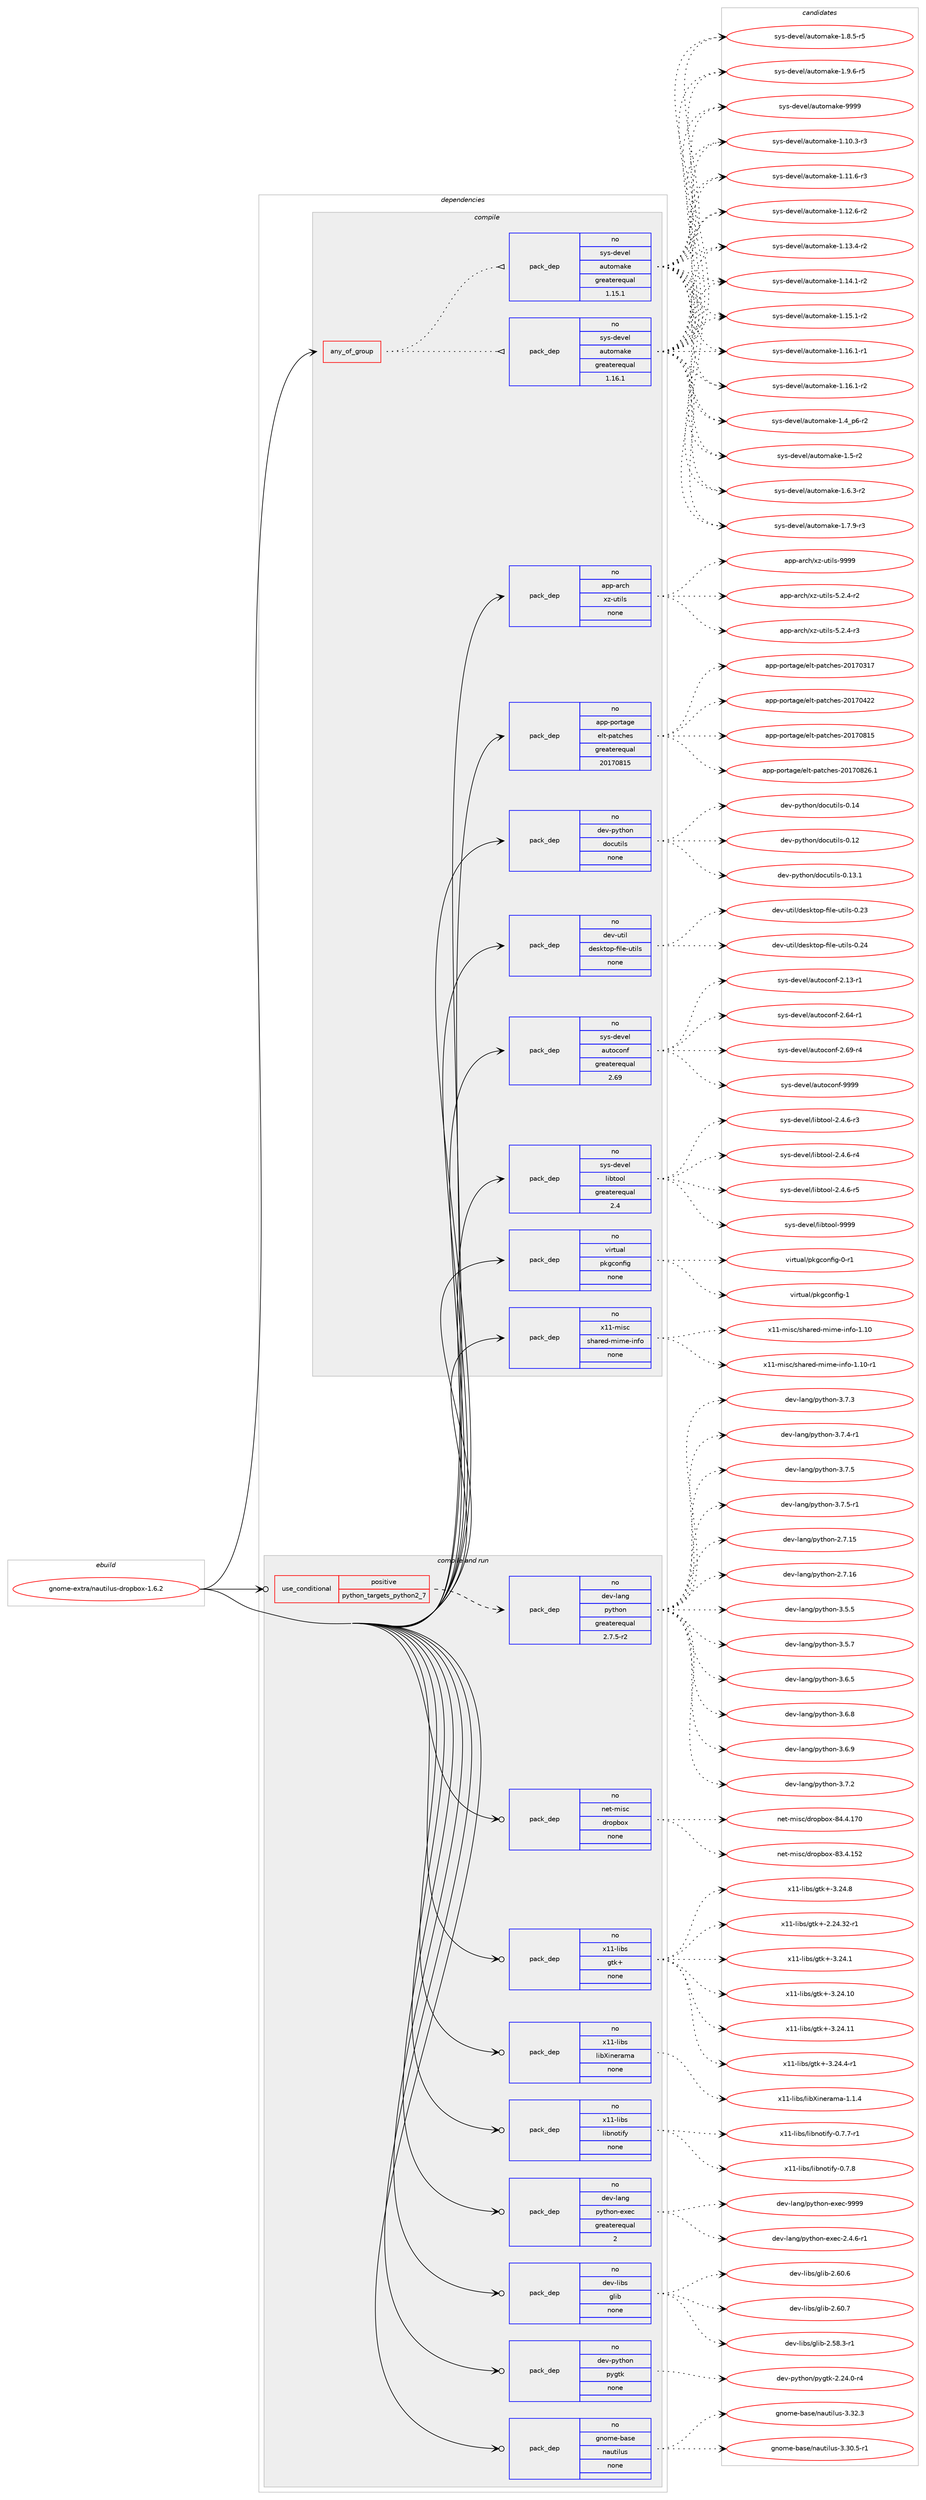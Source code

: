 digraph prolog {

# *************
# Graph options
# *************

newrank=true;
concentrate=true;
compound=true;
graph [rankdir=LR,fontname=Helvetica,fontsize=10,ranksep=1.5];#, ranksep=2.5, nodesep=0.2];
edge  [arrowhead=vee];
node  [fontname=Helvetica,fontsize=10];

# **********
# The ebuild
# **********

subgraph cluster_leftcol {
color=gray;
rank=same;
label=<<i>ebuild</i>>;
id [label="gnome-extra/nautilus-dropbox-1.6.2", color=red, width=4, href="../gnome-extra/nautilus-dropbox-1.6.2.svg"];
}

# ****************
# The dependencies
# ****************

subgraph cluster_midcol {
color=gray;
label=<<i>dependencies</i>>;
subgraph cluster_compile {
fillcolor="#eeeeee";
style=filled;
label=<<i>compile</i>>;
subgraph any12229 {
dependency749383 [label=<<TABLE BORDER="0" CELLBORDER="1" CELLSPACING="0" CELLPADDING="4"><TR><TD CELLPADDING="10">any_of_group</TD></TR></TABLE>>, shape=none, color=red];subgraph pack550704 {
dependency749384 [label=<<TABLE BORDER="0" CELLBORDER="1" CELLSPACING="0" CELLPADDING="4" WIDTH="220"><TR><TD ROWSPAN="6" CELLPADDING="30">pack_dep</TD></TR><TR><TD WIDTH="110">no</TD></TR><TR><TD>sys-devel</TD></TR><TR><TD>automake</TD></TR><TR><TD>greaterequal</TD></TR><TR><TD>1.16.1</TD></TR></TABLE>>, shape=none, color=blue];
}
dependency749383:e -> dependency749384:w [weight=20,style="dotted",arrowhead="oinv"];
subgraph pack550705 {
dependency749385 [label=<<TABLE BORDER="0" CELLBORDER="1" CELLSPACING="0" CELLPADDING="4" WIDTH="220"><TR><TD ROWSPAN="6" CELLPADDING="30">pack_dep</TD></TR><TR><TD WIDTH="110">no</TD></TR><TR><TD>sys-devel</TD></TR><TR><TD>automake</TD></TR><TR><TD>greaterequal</TD></TR><TR><TD>1.15.1</TD></TR></TABLE>>, shape=none, color=blue];
}
dependency749383:e -> dependency749385:w [weight=20,style="dotted",arrowhead="oinv"];
}
id:e -> dependency749383:w [weight=20,style="solid",arrowhead="vee"];
subgraph pack550706 {
dependency749386 [label=<<TABLE BORDER="0" CELLBORDER="1" CELLSPACING="0" CELLPADDING="4" WIDTH="220"><TR><TD ROWSPAN="6" CELLPADDING="30">pack_dep</TD></TR><TR><TD WIDTH="110">no</TD></TR><TR><TD>app-arch</TD></TR><TR><TD>xz-utils</TD></TR><TR><TD>none</TD></TR><TR><TD></TD></TR></TABLE>>, shape=none, color=blue];
}
id:e -> dependency749386:w [weight=20,style="solid",arrowhead="vee"];
subgraph pack550707 {
dependency749387 [label=<<TABLE BORDER="0" CELLBORDER="1" CELLSPACING="0" CELLPADDING="4" WIDTH="220"><TR><TD ROWSPAN="6" CELLPADDING="30">pack_dep</TD></TR><TR><TD WIDTH="110">no</TD></TR><TR><TD>app-portage</TD></TR><TR><TD>elt-patches</TD></TR><TR><TD>greaterequal</TD></TR><TR><TD>20170815</TD></TR></TABLE>>, shape=none, color=blue];
}
id:e -> dependency749387:w [weight=20,style="solid",arrowhead="vee"];
subgraph pack550708 {
dependency749388 [label=<<TABLE BORDER="0" CELLBORDER="1" CELLSPACING="0" CELLPADDING="4" WIDTH="220"><TR><TD ROWSPAN="6" CELLPADDING="30">pack_dep</TD></TR><TR><TD WIDTH="110">no</TD></TR><TR><TD>dev-python</TD></TR><TR><TD>docutils</TD></TR><TR><TD>none</TD></TR><TR><TD></TD></TR></TABLE>>, shape=none, color=blue];
}
id:e -> dependency749388:w [weight=20,style="solid",arrowhead="vee"];
subgraph pack550709 {
dependency749389 [label=<<TABLE BORDER="0" CELLBORDER="1" CELLSPACING="0" CELLPADDING="4" WIDTH="220"><TR><TD ROWSPAN="6" CELLPADDING="30">pack_dep</TD></TR><TR><TD WIDTH="110">no</TD></TR><TR><TD>dev-util</TD></TR><TR><TD>desktop-file-utils</TD></TR><TR><TD>none</TD></TR><TR><TD></TD></TR></TABLE>>, shape=none, color=blue];
}
id:e -> dependency749389:w [weight=20,style="solid",arrowhead="vee"];
subgraph pack550710 {
dependency749390 [label=<<TABLE BORDER="0" CELLBORDER="1" CELLSPACING="0" CELLPADDING="4" WIDTH="220"><TR><TD ROWSPAN="6" CELLPADDING="30">pack_dep</TD></TR><TR><TD WIDTH="110">no</TD></TR><TR><TD>sys-devel</TD></TR><TR><TD>autoconf</TD></TR><TR><TD>greaterequal</TD></TR><TR><TD>2.69</TD></TR></TABLE>>, shape=none, color=blue];
}
id:e -> dependency749390:w [weight=20,style="solid",arrowhead="vee"];
subgraph pack550711 {
dependency749391 [label=<<TABLE BORDER="0" CELLBORDER="1" CELLSPACING="0" CELLPADDING="4" WIDTH="220"><TR><TD ROWSPAN="6" CELLPADDING="30">pack_dep</TD></TR><TR><TD WIDTH="110">no</TD></TR><TR><TD>sys-devel</TD></TR><TR><TD>libtool</TD></TR><TR><TD>greaterequal</TD></TR><TR><TD>2.4</TD></TR></TABLE>>, shape=none, color=blue];
}
id:e -> dependency749391:w [weight=20,style="solid",arrowhead="vee"];
subgraph pack550712 {
dependency749392 [label=<<TABLE BORDER="0" CELLBORDER="1" CELLSPACING="0" CELLPADDING="4" WIDTH="220"><TR><TD ROWSPAN="6" CELLPADDING="30">pack_dep</TD></TR><TR><TD WIDTH="110">no</TD></TR><TR><TD>virtual</TD></TR><TR><TD>pkgconfig</TD></TR><TR><TD>none</TD></TR><TR><TD></TD></TR></TABLE>>, shape=none, color=blue];
}
id:e -> dependency749392:w [weight=20,style="solid",arrowhead="vee"];
subgraph pack550713 {
dependency749393 [label=<<TABLE BORDER="0" CELLBORDER="1" CELLSPACING="0" CELLPADDING="4" WIDTH="220"><TR><TD ROWSPAN="6" CELLPADDING="30">pack_dep</TD></TR><TR><TD WIDTH="110">no</TD></TR><TR><TD>x11-misc</TD></TR><TR><TD>shared-mime-info</TD></TR><TR><TD>none</TD></TR><TR><TD></TD></TR></TABLE>>, shape=none, color=blue];
}
id:e -> dependency749393:w [weight=20,style="solid",arrowhead="vee"];
}
subgraph cluster_compileandrun {
fillcolor="#eeeeee";
style=filled;
label=<<i>compile and run</i>>;
subgraph cond186050 {
dependency749394 [label=<<TABLE BORDER="0" CELLBORDER="1" CELLSPACING="0" CELLPADDING="4"><TR><TD ROWSPAN="3" CELLPADDING="10">use_conditional</TD></TR><TR><TD>positive</TD></TR><TR><TD>python_targets_python2_7</TD></TR></TABLE>>, shape=none, color=red];
subgraph pack550714 {
dependency749395 [label=<<TABLE BORDER="0" CELLBORDER="1" CELLSPACING="0" CELLPADDING="4" WIDTH="220"><TR><TD ROWSPAN="6" CELLPADDING="30">pack_dep</TD></TR><TR><TD WIDTH="110">no</TD></TR><TR><TD>dev-lang</TD></TR><TR><TD>python</TD></TR><TR><TD>greaterequal</TD></TR><TR><TD>2.7.5-r2</TD></TR></TABLE>>, shape=none, color=blue];
}
dependency749394:e -> dependency749395:w [weight=20,style="dashed",arrowhead="vee"];
}
id:e -> dependency749394:w [weight=20,style="solid",arrowhead="odotvee"];
subgraph pack550715 {
dependency749396 [label=<<TABLE BORDER="0" CELLBORDER="1" CELLSPACING="0" CELLPADDING="4" WIDTH="220"><TR><TD ROWSPAN="6" CELLPADDING="30">pack_dep</TD></TR><TR><TD WIDTH="110">no</TD></TR><TR><TD>dev-lang</TD></TR><TR><TD>python-exec</TD></TR><TR><TD>greaterequal</TD></TR><TR><TD>2</TD></TR></TABLE>>, shape=none, color=blue];
}
id:e -> dependency749396:w [weight=20,style="solid",arrowhead="odotvee"];
subgraph pack550716 {
dependency749397 [label=<<TABLE BORDER="0" CELLBORDER="1" CELLSPACING="0" CELLPADDING="4" WIDTH="220"><TR><TD ROWSPAN="6" CELLPADDING="30">pack_dep</TD></TR><TR><TD WIDTH="110">no</TD></TR><TR><TD>dev-libs</TD></TR><TR><TD>glib</TD></TR><TR><TD>none</TD></TR><TR><TD></TD></TR></TABLE>>, shape=none, color=blue];
}
id:e -> dependency749397:w [weight=20,style="solid",arrowhead="odotvee"];
subgraph pack550717 {
dependency749398 [label=<<TABLE BORDER="0" CELLBORDER="1" CELLSPACING="0" CELLPADDING="4" WIDTH="220"><TR><TD ROWSPAN="6" CELLPADDING="30">pack_dep</TD></TR><TR><TD WIDTH="110">no</TD></TR><TR><TD>dev-python</TD></TR><TR><TD>pygtk</TD></TR><TR><TD>none</TD></TR><TR><TD></TD></TR></TABLE>>, shape=none, color=blue];
}
id:e -> dependency749398:w [weight=20,style="solid",arrowhead="odotvee"];
subgraph pack550718 {
dependency749399 [label=<<TABLE BORDER="0" CELLBORDER="1" CELLSPACING="0" CELLPADDING="4" WIDTH="220"><TR><TD ROWSPAN="6" CELLPADDING="30">pack_dep</TD></TR><TR><TD WIDTH="110">no</TD></TR><TR><TD>gnome-base</TD></TR><TR><TD>nautilus</TD></TR><TR><TD>none</TD></TR><TR><TD></TD></TR></TABLE>>, shape=none, color=blue];
}
id:e -> dependency749399:w [weight=20,style="solid",arrowhead="odotvee"];
subgraph pack550719 {
dependency749400 [label=<<TABLE BORDER="0" CELLBORDER="1" CELLSPACING="0" CELLPADDING="4" WIDTH="220"><TR><TD ROWSPAN="6" CELLPADDING="30">pack_dep</TD></TR><TR><TD WIDTH="110">no</TD></TR><TR><TD>net-misc</TD></TR><TR><TD>dropbox</TD></TR><TR><TD>none</TD></TR><TR><TD></TD></TR></TABLE>>, shape=none, color=blue];
}
id:e -> dependency749400:w [weight=20,style="solid",arrowhead="odotvee"];
subgraph pack550720 {
dependency749401 [label=<<TABLE BORDER="0" CELLBORDER="1" CELLSPACING="0" CELLPADDING="4" WIDTH="220"><TR><TD ROWSPAN="6" CELLPADDING="30">pack_dep</TD></TR><TR><TD WIDTH="110">no</TD></TR><TR><TD>x11-libs</TD></TR><TR><TD>gtk+</TD></TR><TR><TD>none</TD></TR><TR><TD></TD></TR></TABLE>>, shape=none, color=blue];
}
id:e -> dependency749401:w [weight=20,style="solid",arrowhead="odotvee"];
subgraph pack550721 {
dependency749402 [label=<<TABLE BORDER="0" CELLBORDER="1" CELLSPACING="0" CELLPADDING="4" WIDTH="220"><TR><TD ROWSPAN="6" CELLPADDING="30">pack_dep</TD></TR><TR><TD WIDTH="110">no</TD></TR><TR><TD>x11-libs</TD></TR><TR><TD>libXinerama</TD></TR><TR><TD>none</TD></TR><TR><TD></TD></TR></TABLE>>, shape=none, color=blue];
}
id:e -> dependency749402:w [weight=20,style="solid",arrowhead="odotvee"];
subgraph pack550722 {
dependency749403 [label=<<TABLE BORDER="0" CELLBORDER="1" CELLSPACING="0" CELLPADDING="4" WIDTH="220"><TR><TD ROWSPAN="6" CELLPADDING="30">pack_dep</TD></TR><TR><TD WIDTH="110">no</TD></TR><TR><TD>x11-libs</TD></TR><TR><TD>libnotify</TD></TR><TR><TD>none</TD></TR><TR><TD></TD></TR></TABLE>>, shape=none, color=blue];
}
id:e -> dependency749403:w [weight=20,style="solid",arrowhead="odotvee"];
}
subgraph cluster_run {
fillcolor="#eeeeee";
style=filled;
label=<<i>run</i>>;
}
}

# **************
# The candidates
# **************

subgraph cluster_choices {
rank=same;
color=gray;
label=<<i>candidates</i>>;

subgraph choice550704 {
color=black;
nodesep=1;
choice11512111545100101118101108479711711611110997107101454946494846514511451 [label="sys-devel/automake-1.10.3-r3", color=red, width=4,href="../sys-devel/automake-1.10.3-r3.svg"];
choice11512111545100101118101108479711711611110997107101454946494946544511451 [label="sys-devel/automake-1.11.6-r3", color=red, width=4,href="../sys-devel/automake-1.11.6-r3.svg"];
choice11512111545100101118101108479711711611110997107101454946495046544511450 [label="sys-devel/automake-1.12.6-r2", color=red, width=4,href="../sys-devel/automake-1.12.6-r2.svg"];
choice11512111545100101118101108479711711611110997107101454946495146524511450 [label="sys-devel/automake-1.13.4-r2", color=red, width=4,href="../sys-devel/automake-1.13.4-r2.svg"];
choice11512111545100101118101108479711711611110997107101454946495246494511450 [label="sys-devel/automake-1.14.1-r2", color=red, width=4,href="../sys-devel/automake-1.14.1-r2.svg"];
choice11512111545100101118101108479711711611110997107101454946495346494511450 [label="sys-devel/automake-1.15.1-r2", color=red, width=4,href="../sys-devel/automake-1.15.1-r2.svg"];
choice11512111545100101118101108479711711611110997107101454946495446494511449 [label="sys-devel/automake-1.16.1-r1", color=red, width=4,href="../sys-devel/automake-1.16.1-r1.svg"];
choice11512111545100101118101108479711711611110997107101454946495446494511450 [label="sys-devel/automake-1.16.1-r2", color=red, width=4,href="../sys-devel/automake-1.16.1-r2.svg"];
choice115121115451001011181011084797117116111109971071014549465295112544511450 [label="sys-devel/automake-1.4_p6-r2", color=red, width=4,href="../sys-devel/automake-1.4_p6-r2.svg"];
choice11512111545100101118101108479711711611110997107101454946534511450 [label="sys-devel/automake-1.5-r2", color=red, width=4,href="../sys-devel/automake-1.5-r2.svg"];
choice115121115451001011181011084797117116111109971071014549465446514511450 [label="sys-devel/automake-1.6.3-r2", color=red, width=4,href="../sys-devel/automake-1.6.3-r2.svg"];
choice115121115451001011181011084797117116111109971071014549465546574511451 [label="sys-devel/automake-1.7.9-r3", color=red, width=4,href="../sys-devel/automake-1.7.9-r3.svg"];
choice115121115451001011181011084797117116111109971071014549465646534511453 [label="sys-devel/automake-1.8.5-r5", color=red, width=4,href="../sys-devel/automake-1.8.5-r5.svg"];
choice115121115451001011181011084797117116111109971071014549465746544511453 [label="sys-devel/automake-1.9.6-r5", color=red, width=4,href="../sys-devel/automake-1.9.6-r5.svg"];
choice115121115451001011181011084797117116111109971071014557575757 [label="sys-devel/automake-9999", color=red, width=4,href="../sys-devel/automake-9999.svg"];
dependency749384:e -> choice11512111545100101118101108479711711611110997107101454946494846514511451:w [style=dotted,weight="100"];
dependency749384:e -> choice11512111545100101118101108479711711611110997107101454946494946544511451:w [style=dotted,weight="100"];
dependency749384:e -> choice11512111545100101118101108479711711611110997107101454946495046544511450:w [style=dotted,weight="100"];
dependency749384:e -> choice11512111545100101118101108479711711611110997107101454946495146524511450:w [style=dotted,weight="100"];
dependency749384:e -> choice11512111545100101118101108479711711611110997107101454946495246494511450:w [style=dotted,weight="100"];
dependency749384:e -> choice11512111545100101118101108479711711611110997107101454946495346494511450:w [style=dotted,weight="100"];
dependency749384:e -> choice11512111545100101118101108479711711611110997107101454946495446494511449:w [style=dotted,weight="100"];
dependency749384:e -> choice11512111545100101118101108479711711611110997107101454946495446494511450:w [style=dotted,weight="100"];
dependency749384:e -> choice115121115451001011181011084797117116111109971071014549465295112544511450:w [style=dotted,weight="100"];
dependency749384:e -> choice11512111545100101118101108479711711611110997107101454946534511450:w [style=dotted,weight="100"];
dependency749384:e -> choice115121115451001011181011084797117116111109971071014549465446514511450:w [style=dotted,weight="100"];
dependency749384:e -> choice115121115451001011181011084797117116111109971071014549465546574511451:w [style=dotted,weight="100"];
dependency749384:e -> choice115121115451001011181011084797117116111109971071014549465646534511453:w [style=dotted,weight="100"];
dependency749384:e -> choice115121115451001011181011084797117116111109971071014549465746544511453:w [style=dotted,weight="100"];
dependency749384:e -> choice115121115451001011181011084797117116111109971071014557575757:w [style=dotted,weight="100"];
}
subgraph choice550705 {
color=black;
nodesep=1;
choice11512111545100101118101108479711711611110997107101454946494846514511451 [label="sys-devel/automake-1.10.3-r3", color=red, width=4,href="../sys-devel/automake-1.10.3-r3.svg"];
choice11512111545100101118101108479711711611110997107101454946494946544511451 [label="sys-devel/automake-1.11.6-r3", color=red, width=4,href="../sys-devel/automake-1.11.6-r3.svg"];
choice11512111545100101118101108479711711611110997107101454946495046544511450 [label="sys-devel/automake-1.12.6-r2", color=red, width=4,href="../sys-devel/automake-1.12.6-r2.svg"];
choice11512111545100101118101108479711711611110997107101454946495146524511450 [label="sys-devel/automake-1.13.4-r2", color=red, width=4,href="../sys-devel/automake-1.13.4-r2.svg"];
choice11512111545100101118101108479711711611110997107101454946495246494511450 [label="sys-devel/automake-1.14.1-r2", color=red, width=4,href="../sys-devel/automake-1.14.1-r2.svg"];
choice11512111545100101118101108479711711611110997107101454946495346494511450 [label="sys-devel/automake-1.15.1-r2", color=red, width=4,href="../sys-devel/automake-1.15.1-r2.svg"];
choice11512111545100101118101108479711711611110997107101454946495446494511449 [label="sys-devel/automake-1.16.1-r1", color=red, width=4,href="../sys-devel/automake-1.16.1-r1.svg"];
choice11512111545100101118101108479711711611110997107101454946495446494511450 [label="sys-devel/automake-1.16.1-r2", color=red, width=4,href="../sys-devel/automake-1.16.1-r2.svg"];
choice115121115451001011181011084797117116111109971071014549465295112544511450 [label="sys-devel/automake-1.4_p6-r2", color=red, width=4,href="../sys-devel/automake-1.4_p6-r2.svg"];
choice11512111545100101118101108479711711611110997107101454946534511450 [label="sys-devel/automake-1.5-r2", color=red, width=4,href="../sys-devel/automake-1.5-r2.svg"];
choice115121115451001011181011084797117116111109971071014549465446514511450 [label="sys-devel/automake-1.6.3-r2", color=red, width=4,href="../sys-devel/automake-1.6.3-r2.svg"];
choice115121115451001011181011084797117116111109971071014549465546574511451 [label="sys-devel/automake-1.7.9-r3", color=red, width=4,href="../sys-devel/automake-1.7.9-r3.svg"];
choice115121115451001011181011084797117116111109971071014549465646534511453 [label="sys-devel/automake-1.8.5-r5", color=red, width=4,href="../sys-devel/automake-1.8.5-r5.svg"];
choice115121115451001011181011084797117116111109971071014549465746544511453 [label="sys-devel/automake-1.9.6-r5", color=red, width=4,href="../sys-devel/automake-1.9.6-r5.svg"];
choice115121115451001011181011084797117116111109971071014557575757 [label="sys-devel/automake-9999", color=red, width=4,href="../sys-devel/automake-9999.svg"];
dependency749385:e -> choice11512111545100101118101108479711711611110997107101454946494846514511451:w [style=dotted,weight="100"];
dependency749385:e -> choice11512111545100101118101108479711711611110997107101454946494946544511451:w [style=dotted,weight="100"];
dependency749385:e -> choice11512111545100101118101108479711711611110997107101454946495046544511450:w [style=dotted,weight="100"];
dependency749385:e -> choice11512111545100101118101108479711711611110997107101454946495146524511450:w [style=dotted,weight="100"];
dependency749385:e -> choice11512111545100101118101108479711711611110997107101454946495246494511450:w [style=dotted,weight="100"];
dependency749385:e -> choice11512111545100101118101108479711711611110997107101454946495346494511450:w [style=dotted,weight="100"];
dependency749385:e -> choice11512111545100101118101108479711711611110997107101454946495446494511449:w [style=dotted,weight="100"];
dependency749385:e -> choice11512111545100101118101108479711711611110997107101454946495446494511450:w [style=dotted,weight="100"];
dependency749385:e -> choice115121115451001011181011084797117116111109971071014549465295112544511450:w [style=dotted,weight="100"];
dependency749385:e -> choice11512111545100101118101108479711711611110997107101454946534511450:w [style=dotted,weight="100"];
dependency749385:e -> choice115121115451001011181011084797117116111109971071014549465446514511450:w [style=dotted,weight="100"];
dependency749385:e -> choice115121115451001011181011084797117116111109971071014549465546574511451:w [style=dotted,weight="100"];
dependency749385:e -> choice115121115451001011181011084797117116111109971071014549465646534511453:w [style=dotted,weight="100"];
dependency749385:e -> choice115121115451001011181011084797117116111109971071014549465746544511453:w [style=dotted,weight="100"];
dependency749385:e -> choice115121115451001011181011084797117116111109971071014557575757:w [style=dotted,weight="100"];
}
subgraph choice550706 {
color=black;
nodesep=1;
choice9711211245971149910447120122451171161051081154553465046524511450 [label="app-arch/xz-utils-5.2.4-r2", color=red, width=4,href="../app-arch/xz-utils-5.2.4-r2.svg"];
choice9711211245971149910447120122451171161051081154553465046524511451 [label="app-arch/xz-utils-5.2.4-r3", color=red, width=4,href="../app-arch/xz-utils-5.2.4-r3.svg"];
choice9711211245971149910447120122451171161051081154557575757 [label="app-arch/xz-utils-9999", color=red, width=4,href="../app-arch/xz-utils-9999.svg"];
dependency749386:e -> choice9711211245971149910447120122451171161051081154553465046524511450:w [style=dotted,weight="100"];
dependency749386:e -> choice9711211245971149910447120122451171161051081154553465046524511451:w [style=dotted,weight="100"];
dependency749386:e -> choice9711211245971149910447120122451171161051081154557575757:w [style=dotted,weight="100"];
}
subgraph choice550707 {
color=black;
nodesep=1;
choice97112112451121111141169710310147101108116451129711699104101115455048495548514955 [label="app-portage/elt-patches-20170317", color=red, width=4,href="../app-portage/elt-patches-20170317.svg"];
choice97112112451121111141169710310147101108116451129711699104101115455048495548525050 [label="app-portage/elt-patches-20170422", color=red, width=4,href="../app-portage/elt-patches-20170422.svg"];
choice97112112451121111141169710310147101108116451129711699104101115455048495548564953 [label="app-portage/elt-patches-20170815", color=red, width=4,href="../app-portage/elt-patches-20170815.svg"];
choice971121124511211111411697103101471011081164511297116991041011154550484955485650544649 [label="app-portage/elt-patches-20170826.1", color=red, width=4,href="../app-portage/elt-patches-20170826.1.svg"];
dependency749387:e -> choice97112112451121111141169710310147101108116451129711699104101115455048495548514955:w [style=dotted,weight="100"];
dependency749387:e -> choice97112112451121111141169710310147101108116451129711699104101115455048495548525050:w [style=dotted,weight="100"];
dependency749387:e -> choice97112112451121111141169710310147101108116451129711699104101115455048495548564953:w [style=dotted,weight="100"];
dependency749387:e -> choice971121124511211111411697103101471011081164511297116991041011154550484955485650544649:w [style=dotted,weight="100"];
}
subgraph choice550708 {
color=black;
nodesep=1;
choice1001011184511212111610411111047100111991171161051081154548464950 [label="dev-python/docutils-0.12", color=red, width=4,href="../dev-python/docutils-0.12.svg"];
choice10010111845112121116104111110471001119911711610510811545484649514649 [label="dev-python/docutils-0.13.1", color=red, width=4,href="../dev-python/docutils-0.13.1.svg"];
choice1001011184511212111610411111047100111991171161051081154548464952 [label="dev-python/docutils-0.14", color=red, width=4,href="../dev-python/docutils-0.14.svg"];
dependency749388:e -> choice1001011184511212111610411111047100111991171161051081154548464950:w [style=dotted,weight="100"];
dependency749388:e -> choice10010111845112121116104111110471001119911711610510811545484649514649:w [style=dotted,weight="100"];
dependency749388:e -> choice1001011184511212111610411111047100111991171161051081154548464952:w [style=dotted,weight="100"];
}
subgraph choice550709 {
color=black;
nodesep=1;
choice100101118451171161051084710010111510711611111245102105108101451171161051081154548465051 [label="dev-util/desktop-file-utils-0.23", color=red, width=4,href="../dev-util/desktop-file-utils-0.23.svg"];
choice100101118451171161051084710010111510711611111245102105108101451171161051081154548465052 [label="dev-util/desktop-file-utils-0.24", color=red, width=4,href="../dev-util/desktop-file-utils-0.24.svg"];
dependency749389:e -> choice100101118451171161051084710010111510711611111245102105108101451171161051081154548465051:w [style=dotted,weight="100"];
dependency749389:e -> choice100101118451171161051084710010111510711611111245102105108101451171161051081154548465052:w [style=dotted,weight="100"];
}
subgraph choice550710 {
color=black;
nodesep=1;
choice1151211154510010111810110847971171161119911111010245504649514511449 [label="sys-devel/autoconf-2.13-r1", color=red, width=4,href="../sys-devel/autoconf-2.13-r1.svg"];
choice1151211154510010111810110847971171161119911111010245504654524511449 [label="sys-devel/autoconf-2.64-r1", color=red, width=4,href="../sys-devel/autoconf-2.64-r1.svg"];
choice1151211154510010111810110847971171161119911111010245504654574511452 [label="sys-devel/autoconf-2.69-r4", color=red, width=4,href="../sys-devel/autoconf-2.69-r4.svg"];
choice115121115451001011181011084797117116111991111101024557575757 [label="sys-devel/autoconf-9999", color=red, width=4,href="../sys-devel/autoconf-9999.svg"];
dependency749390:e -> choice1151211154510010111810110847971171161119911111010245504649514511449:w [style=dotted,weight="100"];
dependency749390:e -> choice1151211154510010111810110847971171161119911111010245504654524511449:w [style=dotted,weight="100"];
dependency749390:e -> choice1151211154510010111810110847971171161119911111010245504654574511452:w [style=dotted,weight="100"];
dependency749390:e -> choice115121115451001011181011084797117116111991111101024557575757:w [style=dotted,weight="100"];
}
subgraph choice550711 {
color=black;
nodesep=1;
choice1151211154510010111810110847108105981161111111084550465246544511451 [label="sys-devel/libtool-2.4.6-r3", color=red, width=4,href="../sys-devel/libtool-2.4.6-r3.svg"];
choice1151211154510010111810110847108105981161111111084550465246544511452 [label="sys-devel/libtool-2.4.6-r4", color=red, width=4,href="../sys-devel/libtool-2.4.6-r4.svg"];
choice1151211154510010111810110847108105981161111111084550465246544511453 [label="sys-devel/libtool-2.4.6-r5", color=red, width=4,href="../sys-devel/libtool-2.4.6-r5.svg"];
choice1151211154510010111810110847108105981161111111084557575757 [label="sys-devel/libtool-9999", color=red, width=4,href="../sys-devel/libtool-9999.svg"];
dependency749391:e -> choice1151211154510010111810110847108105981161111111084550465246544511451:w [style=dotted,weight="100"];
dependency749391:e -> choice1151211154510010111810110847108105981161111111084550465246544511452:w [style=dotted,weight="100"];
dependency749391:e -> choice1151211154510010111810110847108105981161111111084550465246544511453:w [style=dotted,weight="100"];
dependency749391:e -> choice1151211154510010111810110847108105981161111111084557575757:w [style=dotted,weight="100"];
}
subgraph choice550712 {
color=black;
nodesep=1;
choice11810511411611797108471121071039911111010210510345484511449 [label="virtual/pkgconfig-0-r1", color=red, width=4,href="../virtual/pkgconfig-0-r1.svg"];
choice1181051141161179710847112107103991111101021051034549 [label="virtual/pkgconfig-1", color=red, width=4,href="../virtual/pkgconfig-1.svg"];
dependency749392:e -> choice11810511411611797108471121071039911111010210510345484511449:w [style=dotted,weight="100"];
dependency749392:e -> choice1181051141161179710847112107103991111101021051034549:w [style=dotted,weight="100"];
}
subgraph choice550713 {
color=black;
nodesep=1;
choice12049494510910511599471151049711410110045109105109101451051101021114549464948 [label="x11-misc/shared-mime-info-1.10", color=red, width=4,href="../x11-misc/shared-mime-info-1.10.svg"];
choice120494945109105115994711510497114101100451091051091014510511010211145494649484511449 [label="x11-misc/shared-mime-info-1.10-r1", color=red, width=4,href="../x11-misc/shared-mime-info-1.10-r1.svg"];
dependency749393:e -> choice12049494510910511599471151049711410110045109105109101451051101021114549464948:w [style=dotted,weight="100"];
dependency749393:e -> choice120494945109105115994711510497114101100451091051091014510511010211145494649484511449:w [style=dotted,weight="100"];
}
subgraph choice550714 {
color=black;
nodesep=1;
choice10010111845108971101034711212111610411111045504655464953 [label="dev-lang/python-2.7.15", color=red, width=4,href="../dev-lang/python-2.7.15.svg"];
choice10010111845108971101034711212111610411111045504655464954 [label="dev-lang/python-2.7.16", color=red, width=4,href="../dev-lang/python-2.7.16.svg"];
choice100101118451089711010347112121116104111110455146534653 [label="dev-lang/python-3.5.5", color=red, width=4,href="../dev-lang/python-3.5.5.svg"];
choice100101118451089711010347112121116104111110455146534655 [label="dev-lang/python-3.5.7", color=red, width=4,href="../dev-lang/python-3.5.7.svg"];
choice100101118451089711010347112121116104111110455146544653 [label="dev-lang/python-3.6.5", color=red, width=4,href="../dev-lang/python-3.6.5.svg"];
choice100101118451089711010347112121116104111110455146544656 [label="dev-lang/python-3.6.8", color=red, width=4,href="../dev-lang/python-3.6.8.svg"];
choice100101118451089711010347112121116104111110455146544657 [label="dev-lang/python-3.6.9", color=red, width=4,href="../dev-lang/python-3.6.9.svg"];
choice100101118451089711010347112121116104111110455146554650 [label="dev-lang/python-3.7.2", color=red, width=4,href="../dev-lang/python-3.7.2.svg"];
choice100101118451089711010347112121116104111110455146554651 [label="dev-lang/python-3.7.3", color=red, width=4,href="../dev-lang/python-3.7.3.svg"];
choice1001011184510897110103471121211161041111104551465546524511449 [label="dev-lang/python-3.7.4-r1", color=red, width=4,href="../dev-lang/python-3.7.4-r1.svg"];
choice100101118451089711010347112121116104111110455146554653 [label="dev-lang/python-3.7.5", color=red, width=4,href="../dev-lang/python-3.7.5.svg"];
choice1001011184510897110103471121211161041111104551465546534511449 [label="dev-lang/python-3.7.5-r1", color=red, width=4,href="../dev-lang/python-3.7.5-r1.svg"];
dependency749395:e -> choice10010111845108971101034711212111610411111045504655464953:w [style=dotted,weight="100"];
dependency749395:e -> choice10010111845108971101034711212111610411111045504655464954:w [style=dotted,weight="100"];
dependency749395:e -> choice100101118451089711010347112121116104111110455146534653:w [style=dotted,weight="100"];
dependency749395:e -> choice100101118451089711010347112121116104111110455146534655:w [style=dotted,weight="100"];
dependency749395:e -> choice100101118451089711010347112121116104111110455146544653:w [style=dotted,weight="100"];
dependency749395:e -> choice100101118451089711010347112121116104111110455146544656:w [style=dotted,weight="100"];
dependency749395:e -> choice100101118451089711010347112121116104111110455146544657:w [style=dotted,weight="100"];
dependency749395:e -> choice100101118451089711010347112121116104111110455146554650:w [style=dotted,weight="100"];
dependency749395:e -> choice100101118451089711010347112121116104111110455146554651:w [style=dotted,weight="100"];
dependency749395:e -> choice1001011184510897110103471121211161041111104551465546524511449:w [style=dotted,weight="100"];
dependency749395:e -> choice100101118451089711010347112121116104111110455146554653:w [style=dotted,weight="100"];
dependency749395:e -> choice1001011184510897110103471121211161041111104551465546534511449:w [style=dotted,weight="100"];
}
subgraph choice550715 {
color=black;
nodesep=1;
choice10010111845108971101034711212111610411111045101120101994550465246544511449 [label="dev-lang/python-exec-2.4.6-r1", color=red, width=4,href="../dev-lang/python-exec-2.4.6-r1.svg"];
choice10010111845108971101034711212111610411111045101120101994557575757 [label="dev-lang/python-exec-9999", color=red, width=4,href="../dev-lang/python-exec-9999.svg"];
dependency749396:e -> choice10010111845108971101034711212111610411111045101120101994550465246544511449:w [style=dotted,weight="100"];
dependency749396:e -> choice10010111845108971101034711212111610411111045101120101994557575757:w [style=dotted,weight="100"];
}
subgraph choice550716 {
color=black;
nodesep=1;
choice10010111845108105981154710310810598455046535646514511449 [label="dev-libs/glib-2.58.3-r1", color=red, width=4,href="../dev-libs/glib-2.58.3-r1.svg"];
choice1001011184510810598115471031081059845504654484654 [label="dev-libs/glib-2.60.6", color=red, width=4,href="../dev-libs/glib-2.60.6.svg"];
choice1001011184510810598115471031081059845504654484655 [label="dev-libs/glib-2.60.7", color=red, width=4,href="../dev-libs/glib-2.60.7.svg"];
dependency749397:e -> choice10010111845108105981154710310810598455046535646514511449:w [style=dotted,weight="100"];
dependency749397:e -> choice1001011184510810598115471031081059845504654484654:w [style=dotted,weight="100"];
dependency749397:e -> choice1001011184510810598115471031081059845504654484655:w [style=dotted,weight="100"];
}
subgraph choice550717 {
color=black;
nodesep=1;
choice1001011184511212111610411111047112121103116107455046505246484511452 [label="dev-python/pygtk-2.24.0-r4", color=red, width=4,href="../dev-python/pygtk-2.24.0-r4.svg"];
dependency749398:e -> choice1001011184511212111610411111047112121103116107455046505246484511452:w [style=dotted,weight="100"];
}
subgraph choice550718 {
color=black;
nodesep=1;
choice1031101111091014598971151014711097117116105108117115455146514846534511449 [label="gnome-base/nautilus-3.30.5-r1", color=red, width=4,href="../gnome-base/nautilus-3.30.5-r1.svg"];
choice103110111109101459897115101471109711711610510811711545514651504651 [label="gnome-base/nautilus-3.32.3", color=red, width=4,href="../gnome-base/nautilus-3.32.3.svg"];
dependency749399:e -> choice1031101111091014598971151014711097117116105108117115455146514846534511449:w [style=dotted,weight="100"];
dependency749399:e -> choice103110111109101459897115101471109711711610510811711545514651504651:w [style=dotted,weight="100"];
}
subgraph choice550719 {
color=black;
nodesep=1;
choice11010111645109105115994710011411111298111120455651465246495350 [label="net-misc/dropbox-83.4.152", color=red, width=4,href="../net-misc/dropbox-83.4.152.svg"];
choice11010111645109105115994710011411111298111120455652465246495548 [label="net-misc/dropbox-84.4.170", color=red, width=4,href="../net-misc/dropbox-84.4.170.svg"];
dependency749400:e -> choice11010111645109105115994710011411111298111120455651465246495350:w [style=dotted,weight="100"];
dependency749400:e -> choice11010111645109105115994710011411111298111120455652465246495548:w [style=dotted,weight="100"];
}
subgraph choice550720 {
color=black;
nodesep=1;
choice12049494510810598115471031161074345504650524651504511449 [label="x11-libs/gtk+-2.24.32-r1", color=red, width=4,href="../x11-libs/gtk+-2.24.32-r1.svg"];
choice12049494510810598115471031161074345514650524649 [label="x11-libs/gtk+-3.24.1", color=red, width=4,href="../x11-libs/gtk+-3.24.1.svg"];
choice1204949451081059811547103116107434551465052464948 [label="x11-libs/gtk+-3.24.10", color=red, width=4,href="../x11-libs/gtk+-3.24.10.svg"];
choice1204949451081059811547103116107434551465052464949 [label="x11-libs/gtk+-3.24.11", color=red, width=4,href="../x11-libs/gtk+-3.24.11.svg"];
choice120494945108105981154710311610743455146505246524511449 [label="x11-libs/gtk+-3.24.4-r1", color=red, width=4,href="../x11-libs/gtk+-3.24.4-r1.svg"];
choice12049494510810598115471031161074345514650524656 [label="x11-libs/gtk+-3.24.8", color=red, width=4,href="../x11-libs/gtk+-3.24.8.svg"];
dependency749401:e -> choice12049494510810598115471031161074345504650524651504511449:w [style=dotted,weight="100"];
dependency749401:e -> choice12049494510810598115471031161074345514650524649:w [style=dotted,weight="100"];
dependency749401:e -> choice1204949451081059811547103116107434551465052464948:w [style=dotted,weight="100"];
dependency749401:e -> choice1204949451081059811547103116107434551465052464949:w [style=dotted,weight="100"];
dependency749401:e -> choice120494945108105981154710311610743455146505246524511449:w [style=dotted,weight="100"];
dependency749401:e -> choice12049494510810598115471031161074345514650524656:w [style=dotted,weight="100"];
}
subgraph choice550721 {
color=black;
nodesep=1;
choice120494945108105981154710810598881051101011149710997454946494652 [label="x11-libs/libXinerama-1.1.4", color=red, width=4,href="../x11-libs/libXinerama-1.1.4.svg"];
dependency749402:e -> choice120494945108105981154710810598881051101011149710997454946494652:w [style=dotted,weight="100"];
}
subgraph choice550722 {
color=black;
nodesep=1;
choice1204949451081059811547108105981101111161051021214548465546554511449 [label="x11-libs/libnotify-0.7.7-r1", color=red, width=4,href="../x11-libs/libnotify-0.7.7-r1.svg"];
choice120494945108105981154710810598110111116105102121454846554656 [label="x11-libs/libnotify-0.7.8", color=red, width=4,href="../x11-libs/libnotify-0.7.8.svg"];
dependency749403:e -> choice1204949451081059811547108105981101111161051021214548465546554511449:w [style=dotted,weight="100"];
dependency749403:e -> choice120494945108105981154710810598110111116105102121454846554656:w [style=dotted,weight="100"];
}
}

}
